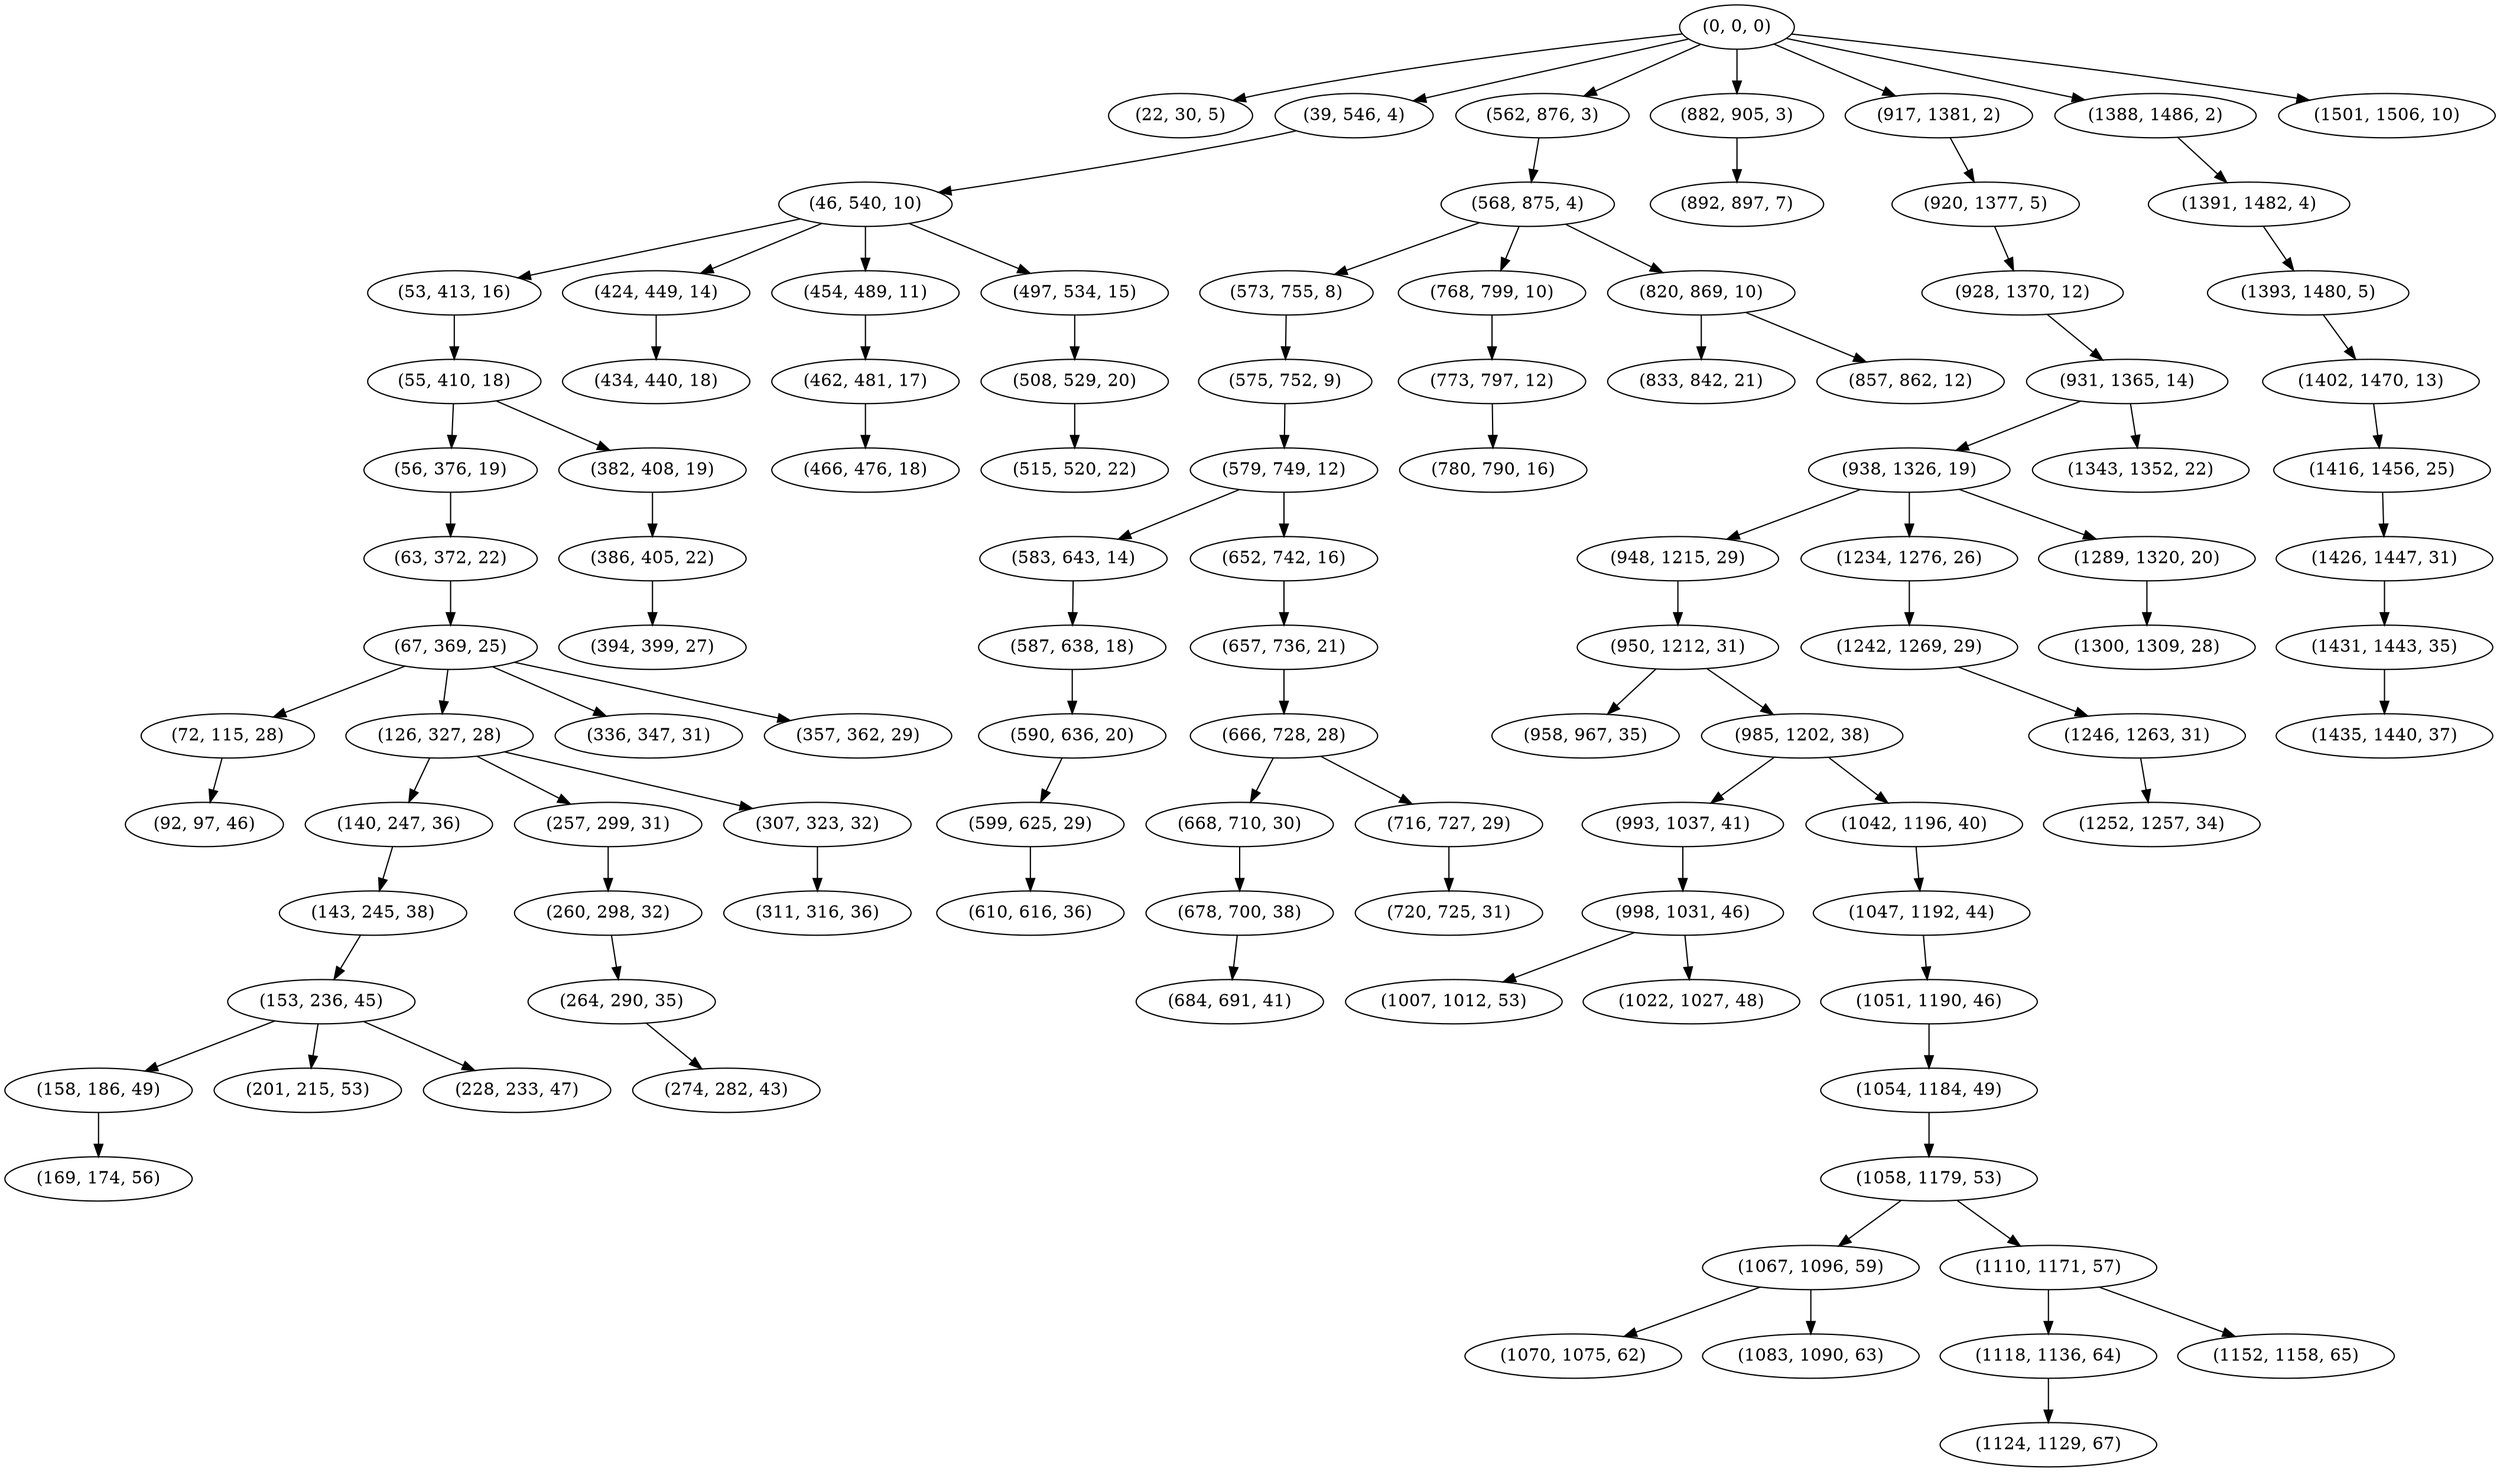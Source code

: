 digraph tree {
    "(0, 0, 0)";
    "(22, 30, 5)";
    "(39, 546, 4)";
    "(46, 540, 10)";
    "(53, 413, 16)";
    "(55, 410, 18)";
    "(56, 376, 19)";
    "(63, 372, 22)";
    "(67, 369, 25)";
    "(72, 115, 28)";
    "(92, 97, 46)";
    "(126, 327, 28)";
    "(140, 247, 36)";
    "(143, 245, 38)";
    "(153, 236, 45)";
    "(158, 186, 49)";
    "(169, 174, 56)";
    "(201, 215, 53)";
    "(228, 233, 47)";
    "(257, 299, 31)";
    "(260, 298, 32)";
    "(264, 290, 35)";
    "(274, 282, 43)";
    "(307, 323, 32)";
    "(311, 316, 36)";
    "(336, 347, 31)";
    "(357, 362, 29)";
    "(382, 408, 19)";
    "(386, 405, 22)";
    "(394, 399, 27)";
    "(424, 449, 14)";
    "(434, 440, 18)";
    "(454, 489, 11)";
    "(462, 481, 17)";
    "(466, 476, 18)";
    "(497, 534, 15)";
    "(508, 529, 20)";
    "(515, 520, 22)";
    "(562, 876, 3)";
    "(568, 875, 4)";
    "(573, 755, 8)";
    "(575, 752, 9)";
    "(579, 749, 12)";
    "(583, 643, 14)";
    "(587, 638, 18)";
    "(590, 636, 20)";
    "(599, 625, 29)";
    "(610, 616, 36)";
    "(652, 742, 16)";
    "(657, 736, 21)";
    "(666, 728, 28)";
    "(668, 710, 30)";
    "(678, 700, 38)";
    "(684, 691, 41)";
    "(716, 727, 29)";
    "(720, 725, 31)";
    "(768, 799, 10)";
    "(773, 797, 12)";
    "(780, 790, 16)";
    "(820, 869, 10)";
    "(833, 842, 21)";
    "(857, 862, 12)";
    "(882, 905, 3)";
    "(892, 897, 7)";
    "(917, 1381, 2)";
    "(920, 1377, 5)";
    "(928, 1370, 12)";
    "(931, 1365, 14)";
    "(938, 1326, 19)";
    "(948, 1215, 29)";
    "(950, 1212, 31)";
    "(958, 967, 35)";
    "(985, 1202, 38)";
    "(993, 1037, 41)";
    "(998, 1031, 46)";
    "(1007, 1012, 53)";
    "(1022, 1027, 48)";
    "(1042, 1196, 40)";
    "(1047, 1192, 44)";
    "(1051, 1190, 46)";
    "(1054, 1184, 49)";
    "(1058, 1179, 53)";
    "(1067, 1096, 59)";
    "(1070, 1075, 62)";
    "(1083, 1090, 63)";
    "(1110, 1171, 57)";
    "(1118, 1136, 64)";
    "(1124, 1129, 67)";
    "(1152, 1158, 65)";
    "(1234, 1276, 26)";
    "(1242, 1269, 29)";
    "(1246, 1263, 31)";
    "(1252, 1257, 34)";
    "(1289, 1320, 20)";
    "(1300, 1309, 28)";
    "(1343, 1352, 22)";
    "(1388, 1486, 2)";
    "(1391, 1482, 4)";
    "(1393, 1480, 5)";
    "(1402, 1470, 13)";
    "(1416, 1456, 25)";
    "(1426, 1447, 31)";
    "(1431, 1443, 35)";
    "(1435, 1440, 37)";
    "(1501, 1506, 10)";
    "(0, 0, 0)" -> "(22, 30, 5)";
    "(0, 0, 0)" -> "(39, 546, 4)";
    "(0, 0, 0)" -> "(562, 876, 3)";
    "(0, 0, 0)" -> "(882, 905, 3)";
    "(0, 0, 0)" -> "(917, 1381, 2)";
    "(0, 0, 0)" -> "(1388, 1486, 2)";
    "(0, 0, 0)" -> "(1501, 1506, 10)";
    "(39, 546, 4)" -> "(46, 540, 10)";
    "(46, 540, 10)" -> "(53, 413, 16)";
    "(46, 540, 10)" -> "(424, 449, 14)";
    "(46, 540, 10)" -> "(454, 489, 11)";
    "(46, 540, 10)" -> "(497, 534, 15)";
    "(53, 413, 16)" -> "(55, 410, 18)";
    "(55, 410, 18)" -> "(56, 376, 19)";
    "(55, 410, 18)" -> "(382, 408, 19)";
    "(56, 376, 19)" -> "(63, 372, 22)";
    "(63, 372, 22)" -> "(67, 369, 25)";
    "(67, 369, 25)" -> "(72, 115, 28)";
    "(67, 369, 25)" -> "(126, 327, 28)";
    "(67, 369, 25)" -> "(336, 347, 31)";
    "(67, 369, 25)" -> "(357, 362, 29)";
    "(72, 115, 28)" -> "(92, 97, 46)";
    "(126, 327, 28)" -> "(140, 247, 36)";
    "(126, 327, 28)" -> "(257, 299, 31)";
    "(126, 327, 28)" -> "(307, 323, 32)";
    "(140, 247, 36)" -> "(143, 245, 38)";
    "(143, 245, 38)" -> "(153, 236, 45)";
    "(153, 236, 45)" -> "(158, 186, 49)";
    "(153, 236, 45)" -> "(201, 215, 53)";
    "(153, 236, 45)" -> "(228, 233, 47)";
    "(158, 186, 49)" -> "(169, 174, 56)";
    "(257, 299, 31)" -> "(260, 298, 32)";
    "(260, 298, 32)" -> "(264, 290, 35)";
    "(264, 290, 35)" -> "(274, 282, 43)";
    "(307, 323, 32)" -> "(311, 316, 36)";
    "(382, 408, 19)" -> "(386, 405, 22)";
    "(386, 405, 22)" -> "(394, 399, 27)";
    "(424, 449, 14)" -> "(434, 440, 18)";
    "(454, 489, 11)" -> "(462, 481, 17)";
    "(462, 481, 17)" -> "(466, 476, 18)";
    "(497, 534, 15)" -> "(508, 529, 20)";
    "(508, 529, 20)" -> "(515, 520, 22)";
    "(562, 876, 3)" -> "(568, 875, 4)";
    "(568, 875, 4)" -> "(573, 755, 8)";
    "(568, 875, 4)" -> "(768, 799, 10)";
    "(568, 875, 4)" -> "(820, 869, 10)";
    "(573, 755, 8)" -> "(575, 752, 9)";
    "(575, 752, 9)" -> "(579, 749, 12)";
    "(579, 749, 12)" -> "(583, 643, 14)";
    "(579, 749, 12)" -> "(652, 742, 16)";
    "(583, 643, 14)" -> "(587, 638, 18)";
    "(587, 638, 18)" -> "(590, 636, 20)";
    "(590, 636, 20)" -> "(599, 625, 29)";
    "(599, 625, 29)" -> "(610, 616, 36)";
    "(652, 742, 16)" -> "(657, 736, 21)";
    "(657, 736, 21)" -> "(666, 728, 28)";
    "(666, 728, 28)" -> "(668, 710, 30)";
    "(666, 728, 28)" -> "(716, 727, 29)";
    "(668, 710, 30)" -> "(678, 700, 38)";
    "(678, 700, 38)" -> "(684, 691, 41)";
    "(716, 727, 29)" -> "(720, 725, 31)";
    "(768, 799, 10)" -> "(773, 797, 12)";
    "(773, 797, 12)" -> "(780, 790, 16)";
    "(820, 869, 10)" -> "(833, 842, 21)";
    "(820, 869, 10)" -> "(857, 862, 12)";
    "(882, 905, 3)" -> "(892, 897, 7)";
    "(917, 1381, 2)" -> "(920, 1377, 5)";
    "(920, 1377, 5)" -> "(928, 1370, 12)";
    "(928, 1370, 12)" -> "(931, 1365, 14)";
    "(931, 1365, 14)" -> "(938, 1326, 19)";
    "(931, 1365, 14)" -> "(1343, 1352, 22)";
    "(938, 1326, 19)" -> "(948, 1215, 29)";
    "(938, 1326, 19)" -> "(1234, 1276, 26)";
    "(938, 1326, 19)" -> "(1289, 1320, 20)";
    "(948, 1215, 29)" -> "(950, 1212, 31)";
    "(950, 1212, 31)" -> "(958, 967, 35)";
    "(950, 1212, 31)" -> "(985, 1202, 38)";
    "(985, 1202, 38)" -> "(993, 1037, 41)";
    "(985, 1202, 38)" -> "(1042, 1196, 40)";
    "(993, 1037, 41)" -> "(998, 1031, 46)";
    "(998, 1031, 46)" -> "(1007, 1012, 53)";
    "(998, 1031, 46)" -> "(1022, 1027, 48)";
    "(1042, 1196, 40)" -> "(1047, 1192, 44)";
    "(1047, 1192, 44)" -> "(1051, 1190, 46)";
    "(1051, 1190, 46)" -> "(1054, 1184, 49)";
    "(1054, 1184, 49)" -> "(1058, 1179, 53)";
    "(1058, 1179, 53)" -> "(1067, 1096, 59)";
    "(1058, 1179, 53)" -> "(1110, 1171, 57)";
    "(1067, 1096, 59)" -> "(1070, 1075, 62)";
    "(1067, 1096, 59)" -> "(1083, 1090, 63)";
    "(1110, 1171, 57)" -> "(1118, 1136, 64)";
    "(1110, 1171, 57)" -> "(1152, 1158, 65)";
    "(1118, 1136, 64)" -> "(1124, 1129, 67)";
    "(1234, 1276, 26)" -> "(1242, 1269, 29)";
    "(1242, 1269, 29)" -> "(1246, 1263, 31)";
    "(1246, 1263, 31)" -> "(1252, 1257, 34)";
    "(1289, 1320, 20)" -> "(1300, 1309, 28)";
    "(1388, 1486, 2)" -> "(1391, 1482, 4)";
    "(1391, 1482, 4)" -> "(1393, 1480, 5)";
    "(1393, 1480, 5)" -> "(1402, 1470, 13)";
    "(1402, 1470, 13)" -> "(1416, 1456, 25)";
    "(1416, 1456, 25)" -> "(1426, 1447, 31)";
    "(1426, 1447, 31)" -> "(1431, 1443, 35)";
    "(1431, 1443, 35)" -> "(1435, 1440, 37)";
}
